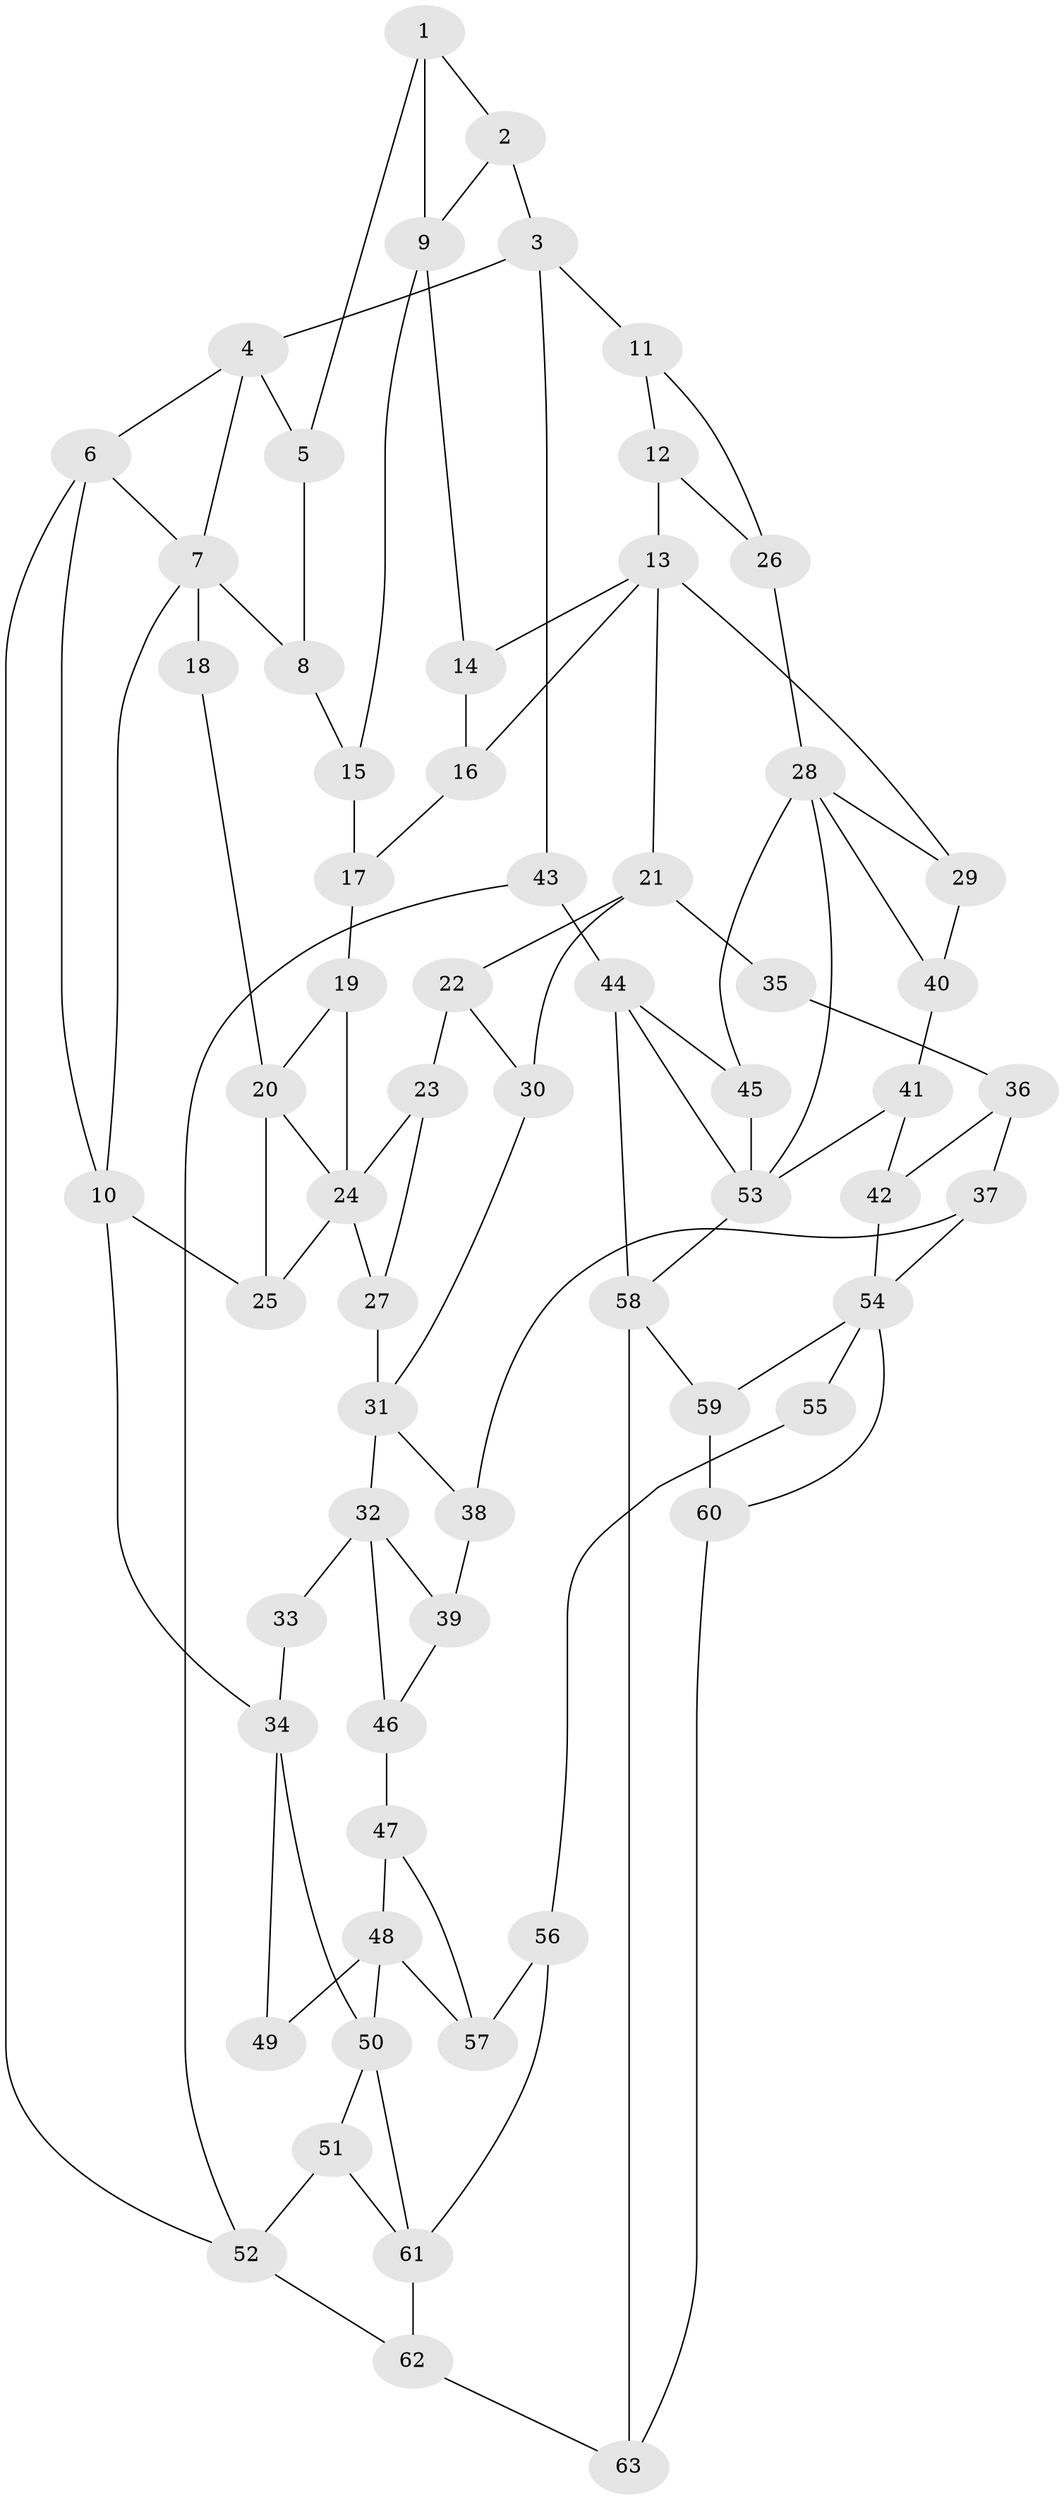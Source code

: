 // original degree distribution, {3: 0.024, 4: 0.208, 5: 0.568, 6: 0.2}
// Generated by graph-tools (version 1.1) at 2025/38/03/09/25 02:38:55]
// undirected, 63 vertices, 106 edges
graph export_dot {
graph [start="1"]
  node [color=gray90,style=filled];
  1;
  2;
  3;
  4;
  5;
  6;
  7;
  8;
  9;
  10;
  11;
  12;
  13;
  14;
  15;
  16;
  17;
  18;
  19;
  20;
  21;
  22;
  23;
  24;
  25;
  26;
  27;
  28;
  29;
  30;
  31;
  32;
  33;
  34;
  35;
  36;
  37;
  38;
  39;
  40;
  41;
  42;
  43;
  44;
  45;
  46;
  47;
  48;
  49;
  50;
  51;
  52;
  53;
  54;
  55;
  56;
  57;
  58;
  59;
  60;
  61;
  62;
  63;
  1 -- 2 [weight=1.0];
  1 -- 5 [weight=1.0];
  1 -- 9 [weight=2.0];
  2 -- 3 [weight=1.0];
  2 -- 9 [weight=1.0];
  3 -- 4 [weight=2.0];
  3 -- 11 [weight=2.0];
  3 -- 43 [weight=1.0];
  4 -- 5 [weight=1.0];
  4 -- 6 [weight=1.0];
  4 -- 7 [weight=1.0];
  5 -- 8 [weight=1.0];
  6 -- 7 [weight=1.0];
  6 -- 10 [weight=1.0];
  6 -- 52 [weight=1.0];
  7 -- 8 [weight=1.0];
  7 -- 10 [weight=1.0];
  7 -- 18 [weight=2.0];
  8 -- 15 [weight=1.0];
  9 -- 14 [weight=1.0];
  9 -- 15 [weight=1.0];
  10 -- 25 [weight=1.0];
  10 -- 34 [weight=2.0];
  11 -- 12 [weight=1.0];
  11 -- 26 [weight=1.0];
  12 -- 13 [weight=1.0];
  12 -- 26 [weight=1.0];
  13 -- 14 [weight=1.0];
  13 -- 16 [weight=1.0];
  13 -- 21 [weight=2.0];
  13 -- 29 [weight=1.0];
  14 -- 16 [weight=1.0];
  15 -- 17 [weight=1.0];
  16 -- 17 [weight=1.0];
  17 -- 19 [weight=1.0];
  18 -- 20 [weight=2.0];
  19 -- 20 [weight=1.0];
  19 -- 24 [weight=1.0];
  20 -- 24 [weight=2.0];
  20 -- 25 [weight=1.0];
  21 -- 22 [weight=1.0];
  21 -- 30 [weight=1.0];
  21 -- 35 [weight=2.0];
  22 -- 23 [weight=1.0];
  22 -- 30 [weight=1.0];
  23 -- 24 [weight=1.0];
  23 -- 27 [weight=1.0];
  24 -- 25 [weight=1.0];
  24 -- 27 [weight=1.0];
  26 -- 28 [weight=2.0];
  27 -- 31 [weight=1.0];
  28 -- 29 [weight=1.0];
  28 -- 40 [weight=1.0];
  28 -- 45 [weight=1.0];
  28 -- 53 [weight=1.0];
  29 -- 40 [weight=1.0];
  30 -- 31 [weight=1.0];
  31 -- 32 [weight=2.0];
  31 -- 38 [weight=1.0];
  32 -- 33 [weight=2.0];
  32 -- 39 [weight=1.0];
  32 -- 46 [weight=1.0];
  33 -- 34 [weight=2.0];
  34 -- 49 [weight=1.0];
  34 -- 50 [weight=1.0];
  35 -- 36 [weight=4.0];
  36 -- 37 [weight=1.0];
  36 -- 42 [weight=1.0];
  37 -- 38 [weight=1.0];
  37 -- 54 [weight=1.0];
  38 -- 39 [weight=1.0];
  39 -- 46 [weight=1.0];
  40 -- 41 [weight=1.0];
  41 -- 42 [weight=1.0];
  41 -- 53 [weight=1.0];
  42 -- 54 [weight=1.0];
  43 -- 44 [weight=2.0];
  43 -- 52 [weight=1.0];
  44 -- 45 [weight=1.0];
  44 -- 53 [weight=1.0];
  44 -- 58 [weight=2.0];
  45 -- 53 [weight=1.0];
  46 -- 47 [weight=1.0];
  47 -- 48 [weight=1.0];
  47 -- 57 [weight=1.0];
  48 -- 49 [weight=2.0];
  48 -- 50 [weight=2.0];
  48 -- 57 [weight=1.0];
  50 -- 51 [weight=1.0];
  50 -- 61 [weight=1.0];
  51 -- 52 [weight=1.0];
  51 -- 61 [weight=1.0];
  52 -- 62 [weight=1.0];
  53 -- 58 [weight=1.0];
  54 -- 55 [weight=2.0];
  54 -- 59 [weight=1.0];
  54 -- 60 [weight=1.0];
  55 -- 56 [weight=1.0];
  56 -- 57 [weight=1.0];
  56 -- 61 [weight=1.0];
  58 -- 59 [weight=1.0];
  58 -- 63 [weight=1.0];
  59 -- 60 [weight=1.0];
  60 -- 63 [weight=1.0];
  61 -- 62 [weight=1.0];
  62 -- 63 [weight=1.0];
}
